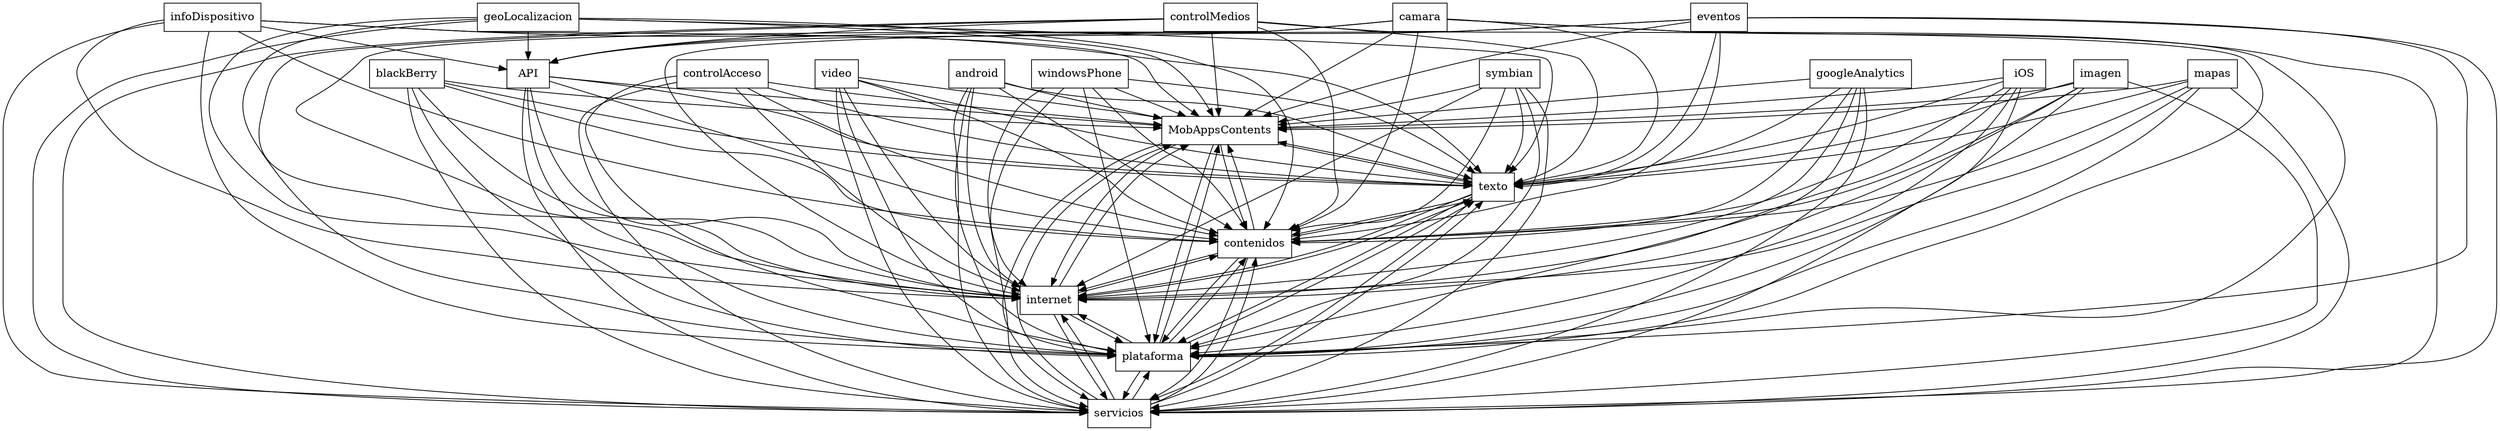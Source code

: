 digraph{
graph [rankdir=TB];
node [shape=box];
edge [arrowhead=normal];
0[label="symbian",]
1[label="MobAppsContents",]
2[label="mapas",]
3[label="texto",]
4[label="googleAnalytics",]
5[label="android",]
6[label="infoDispositivo",]
7[label="windowsPhone",]
8[label="controlMedios",]
9[label="controlAcceso",]
10[label="eventos",]
11[label="servicios",]
12[label="geoLocalizacion",]
13[label="API",]
14[label="imagen",]
15[label="plataforma",]
16[label="camara",]
17[label="iOS",]
18[label="internet",]
19[label="video",]
20[label="blackBerry",]
21[label="contenidos",]
0->1[label="",]
0->3[label="",]
0->11[label="",]
0->15[label="",]
0->18[label="",]
0->21[label="",]
1->3[label="",]
1->11[label="",]
1->15[label="",]
1->18[label="",]
1->21[label="",]
2->1[label="",]
2->3[label="",]
2->11[label="",]
2->15[label="",]
2->18[label="",]
2->21[label="",]
3->1[label="",]
3->11[label="",]
3->15[label="",]
3->18[label="",]
3->21[label="",]
4->1[label="",]
4->3[label="",]
4->11[label="",]
4->15[label="",]
4->18[label="",]
4->21[label="",]
5->1[label="",]
5->3[label="",]
5->11[label="",]
5->15[label="",]
5->18[label="",]
5->21[label="",]
6->1[label="",]
6->3[label="",]
6->11[label="",]
6->13[label="",]
6->15[label="",]
6->18[label="",]
6->21[label="",]
7->1[label="",]
7->3[label="",]
7->11[label="",]
7->15[label="",]
7->18[label="",]
7->21[label="",]
8->1[label="",]
8->3[label="",]
8->11[label="",]
8->13[label="",]
8->15[label="",]
8->18[label="",]
8->21[label="",]
9->1[label="",]
9->3[label="",]
9->11[label="",]
9->15[label="",]
9->18[label="",]
9->21[label="",]
10->1[label="",]
10->3[label="",]
10->11[label="",]
10->13[label="",]
10->15[label="",]
10->18[label="",]
10->21[label="",]
11->1[label="",]
11->3[label="",]
11->15[label="",]
11->18[label="",]
11->21[label="",]
12->1[label="",]
12->3[label="",]
12->11[label="",]
12->13[label="",]
12->15[label="",]
12->18[label="",]
12->21[label="",]
13->1[label="",]
13->3[label="",]
13->11[label="",]
13->15[label="",]
13->18[label="",]
13->21[label="",]
14->1[label="",]
14->3[label="",]
14->11[label="",]
14->15[label="",]
14->18[label="",]
14->21[label="",]
15->1[label="",]
15->3[label="",]
15->11[label="",]
15->18[label="",]
15->21[label="",]
16->1[label="",]
16->3[label="",]
16->11[label="",]
16->13[label="",]
16->15[label="",]
16->18[label="",]
16->21[label="",]
17->1[label="",]
17->3[label="",]
17->11[label="",]
17->15[label="",]
17->18[label="",]
17->21[label="",]
18->1[label="",]
18->3[label="",]
18->11[label="",]
18->15[label="",]
18->21[label="",]
19->1[label="",]
19->3[label="",]
19->11[label="",]
19->15[label="",]
19->18[label="",]
19->21[label="",]
20->1[label="",]
20->3[label="",]
20->11[label="",]
20->15[label="",]
20->18[label="",]
20->21[label="",]
21->1[label="",]
21->3[label="",]
21->11[label="",]
21->15[label="",]
21->18[label="",]
}
